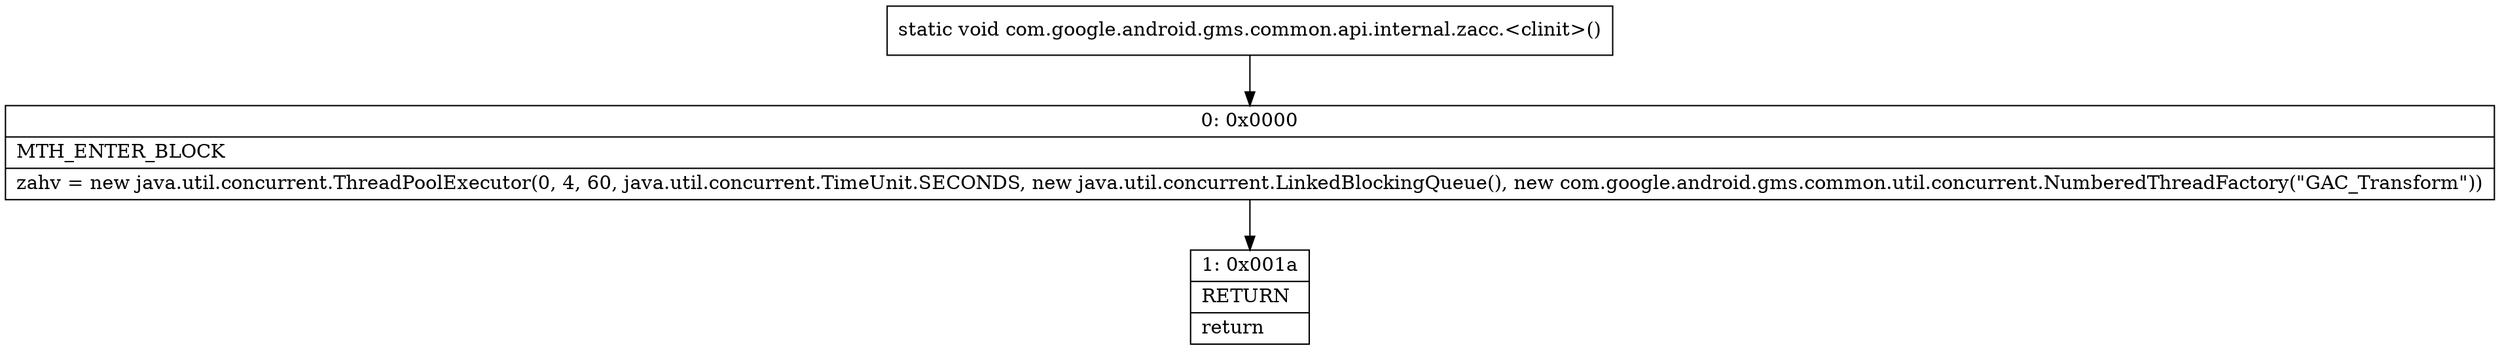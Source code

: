 digraph "CFG forcom.google.android.gms.common.api.internal.zacc.\<clinit\>()V" {
Node_0 [shape=record,label="{0\:\ 0x0000|MTH_ENTER_BLOCK\l|zahv = new java.util.concurrent.ThreadPoolExecutor(0, 4, 60, java.util.concurrent.TimeUnit.SECONDS, new java.util.concurrent.LinkedBlockingQueue(), new com.google.android.gms.common.util.concurrent.NumberedThreadFactory(\"GAC_Transform\"))\l}"];
Node_1 [shape=record,label="{1\:\ 0x001a|RETURN\l|return\l}"];
MethodNode[shape=record,label="{static void com.google.android.gms.common.api.internal.zacc.\<clinit\>() }"];
MethodNode -> Node_0;
Node_0 -> Node_1;
}

